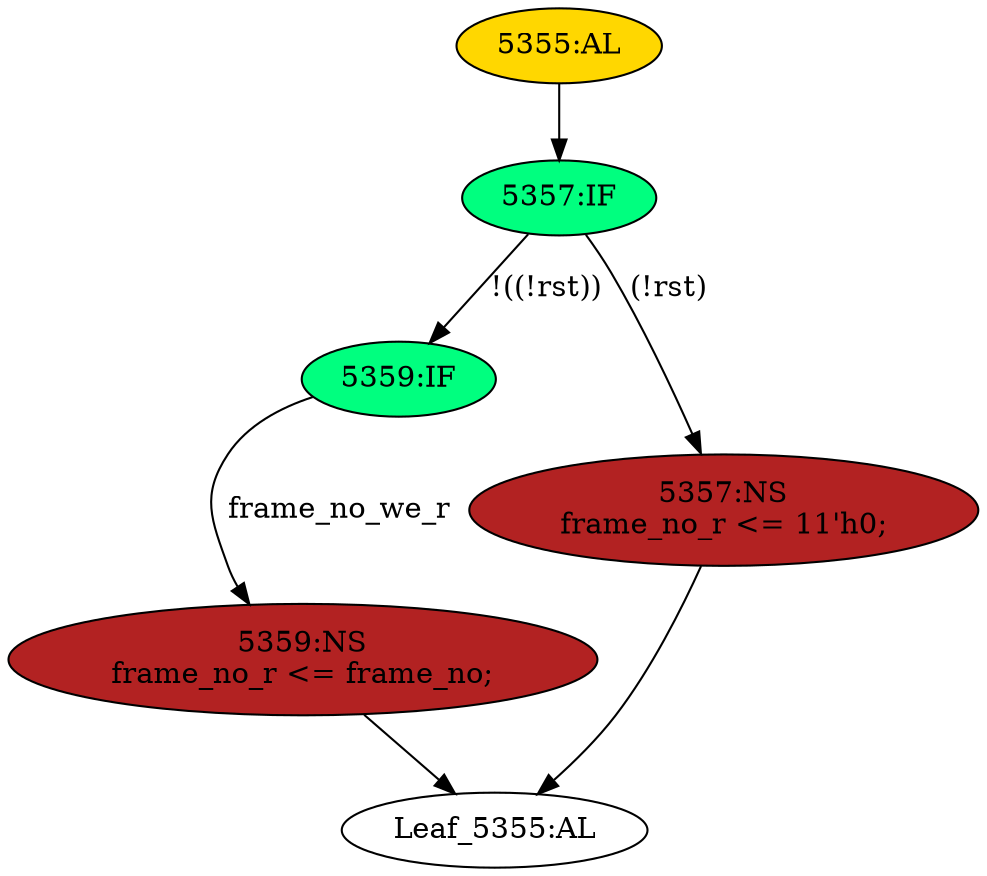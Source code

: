 strict digraph "" {
	node [label="\N"];
	"5355:AL"	 [ast="<pyverilog.vparser.ast.Always object at 0x7f13b5578cd0>",
		clk_sens=True,
		fillcolor=gold,
		label="5355:AL",
		sens="['clk']",
		statements="[]",
		style=filled,
		typ=Always,
		use_var="['frame_no_we_r', 'rst', 'frame_no']"];
	"5357:IF"	 [ast="<pyverilog.vparser.ast.IfStatement object at 0x7f13b5578d50>",
		fillcolor=springgreen,
		label="5357:IF",
		statements="[]",
		style=filled,
		typ=IfStatement];
	"5355:AL" -> "5357:IF"	 [cond="[]",
		lineno=None];
	"5359:IF"	 [ast="<pyverilog.vparser.ast.IfStatement object at 0x7f13b5578f90>",
		fillcolor=springgreen,
		label="5359:IF",
		statements="[]",
		style=filled,
		typ=IfStatement];
	"5357:IF" -> "5359:IF"	 [cond="['rst']",
		label="!((!rst))",
		lineno=5357];
	"5357:NS"	 [ast="<pyverilog.vparser.ast.NonblockingSubstitution object at 0x7f13b5580250>",
		fillcolor=firebrick,
		label="5357:NS
frame_no_r <= 11'h0;",
		statements="[<pyverilog.vparser.ast.NonblockingSubstitution object at 0x7f13b5580250>]",
		style=filled,
		typ=NonblockingSubstitution];
	"5357:IF" -> "5357:NS"	 [cond="['rst']",
		label="(!rst)",
		lineno=5357];
	"Leaf_5355:AL"	 [def_var="['frame_no_r']",
		label="Leaf_5355:AL"];
	"5359:NS"	 [ast="<pyverilog.vparser.ast.NonblockingSubstitution object at 0x7f13b5580090>",
		fillcolor=firebrick,
		label="5359:NS
frame_no_r <= frame_no;",
		statements="[<pyverilog.vparser.ast.NonblockingSubstitution object at 0x7f13b5580090>]",
		style=filled,
		typ=NonblockingSubstitution];
	"5359:IF" -> "5359:NS"	 [cond="['frame_no_we_r']",
		label=frame_no_we_r,
		lineno=5359];
	"5357:NS" -> "Leaf_5355:AL"	 [cond="[]",
		lineno=None];
	"5359:NS" -> "Leaf_5355:AL"	 [cond="[]",
		lineno=None];
}
